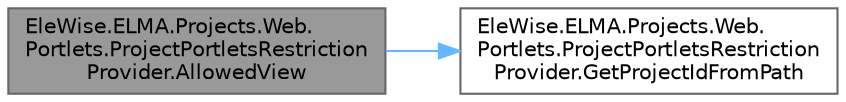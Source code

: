 digraph "EleWise.ELMA.Projects.Web.Portlets.ProjectPortletsRestrictionProvider.AllowedView"
{
 // LATEX_PDF_SIZE
  bgcolor="transparent";
  edge [fontname=Helvetica,fontsize=10,labelfontname=Helvetica,labelfontsize=10];
  node [fontname=Helvetica,fontsize=10,shape=box,height=0.2,width=0.4];
  rankdir="LR";
  Node1 [id="Node000001",label="EleWise.ELMA.Projects.Web.\lPortlets.ProjectPortletsRestriction\lProvider.AllowedView",height=0.2,width=0.4,color="gray40", fillcolor="grey60", style="filled", fontcolor="black",tooltip="Можно ли просматривать страницу"];
  Node1 -> Node2 [id="edge1_Node000001_Node000002",color="steelblue1",style="solid",tooltip=" "];
  Node2 [id="Node000002",label="EleWise.ELMA.Projects.Web.\lPortlets.ProjectPortletsRestriction\lProvider.GetProjectIdFromPath",height=0.2,width=0.4,color="grey40", fillcolor="white", style="filled",URL="$class_ele_wise_1_1_e_l_m_a_1_1_projects_1_1_web_1_1_portlets_1_1_project_portlets_restriction_provider.html#a0497e7ec2f2cade1c40d1737a5338377",tooltip=" "];
}
